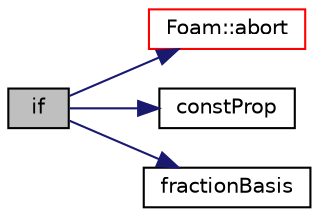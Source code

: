 digraph "if"
{
  bgcolor="transparent";
  edge [fontname="Helvetica",fontsize="10",labelfontname="Helvetica",labelfontsize="10"];
  node [fontname="Helvetica",fontsize="10",shape=record];
  rankdir="LR";
  Node1 [label="if",height=0.2,width=0.4,color="black", fillcolor="grey75", style="filled", fontcolor="black"];
  Node1 -> Node2 [color="midnightblue",fontsize="10",style="solid",fontname="Helvetica"];
  Node2 [label="Foam::abort",height=0.2,width=0.4,color="red",URL="$a10974.html#a447107a607d03e417307c203fa5fb44b"];
  Node1 -> Node3 [color="midnightblue",fontsize="10",style="solid",fontname="Helvetica"];
  Node3 [label="constProp",height=0.2,width=0.4,color="black",URL="$a03079.html#a907dad96d317517fd3a3e64824b697ad"];
  Node1 -> Node4 [color="midnightblue",fontsize="10",style="solid",fontname="Helvetica"];
  Node4 [label="fractionBasis",height=0.2,width=0.4,color="black",URL="$a03079.html#af98cee7fe45167d1c29b2278f01ef496"];
}
